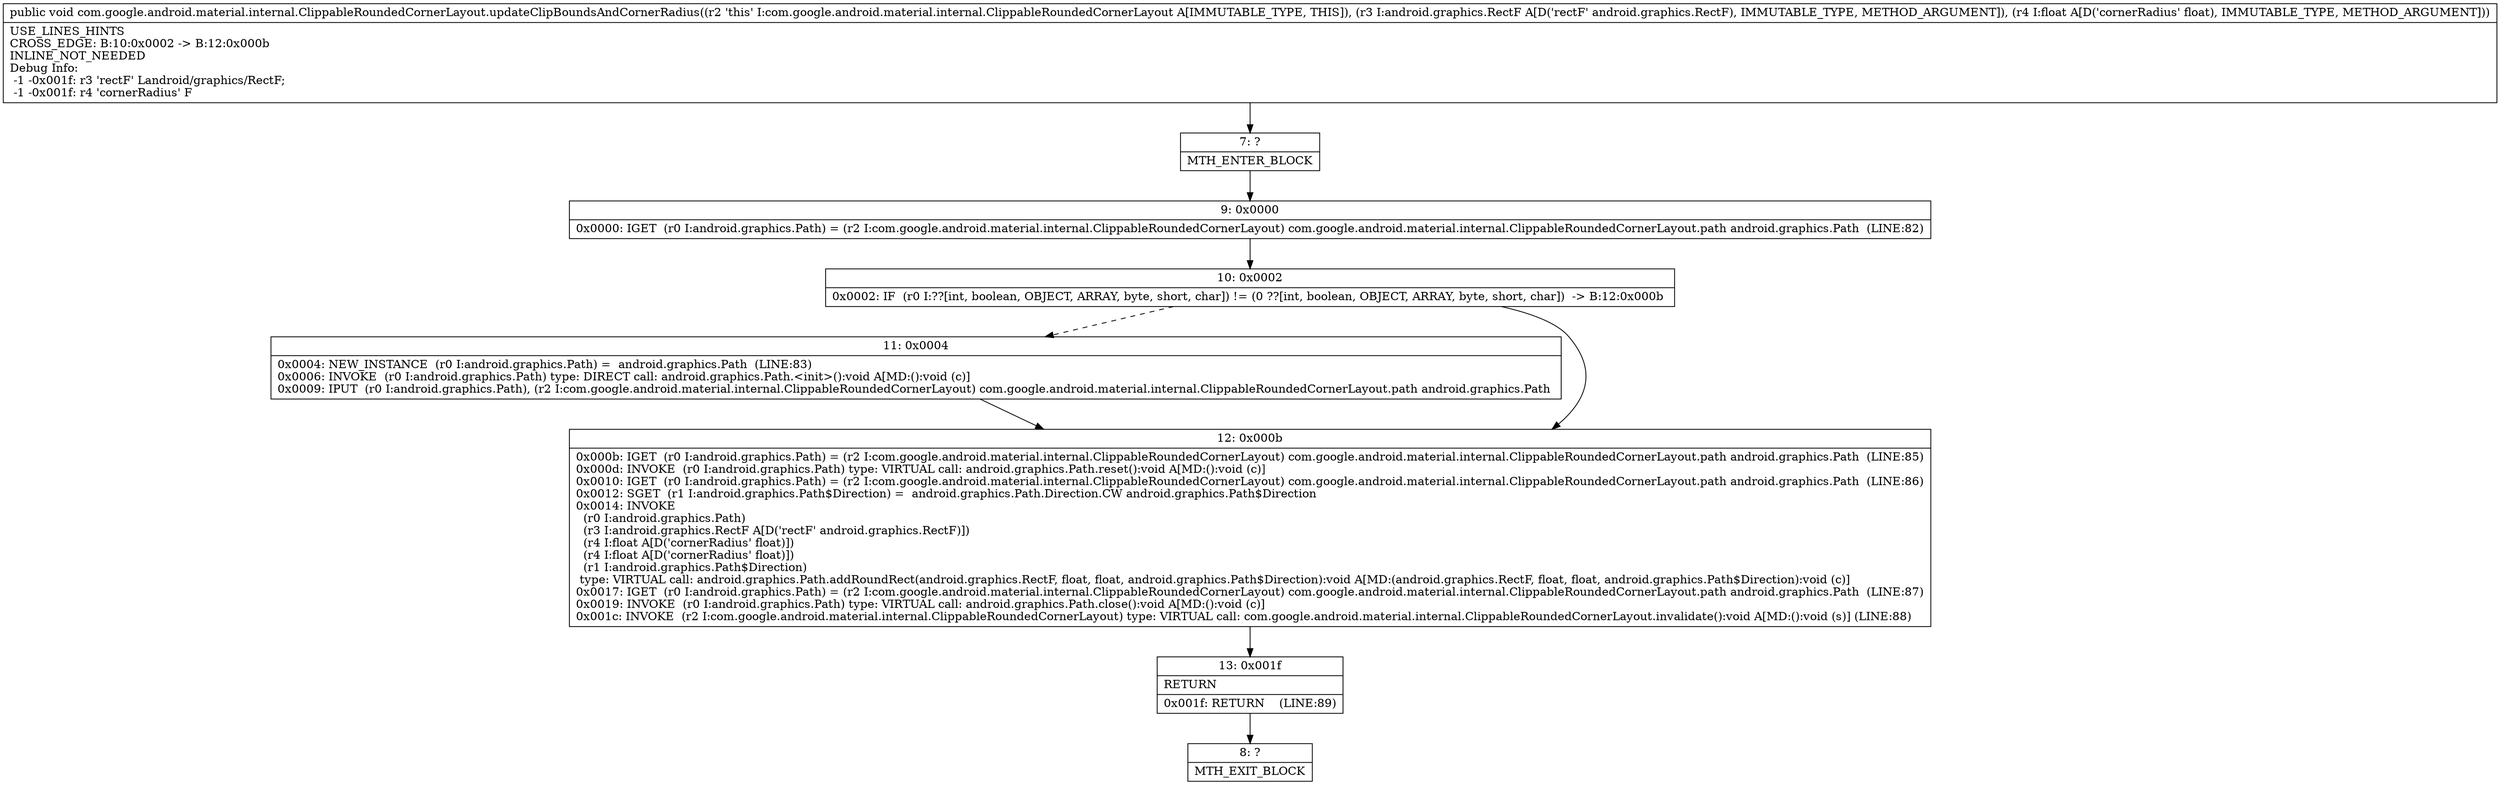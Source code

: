 digraph "CFG forcom.google.android.material.internal.ClippableRoundedCornerLayout.updateClipBoundsAndCornerRadius(Landroid\/graphics\/RectF;F)V" {
Node_7 [shape=record,label="{7\:\ ?|MTH_ENTER_BLOCK\l}"];
Node_9 [shape=record,label="{9\:\ 0x0000|0x0000: IGET  (r0 I:android.graphics.Path) = (r2 I:com.google.android.material.internal.ClippableRoundedCornerLayout) com.google.android.material.internal.ClippableRoundedCornerLayout.path android.graphics.Path  (LINE:82)\l}"];
Node_10 [shape=record,label="{10\:\ 0x0002|0x0002: IF  (r0 I:??[int, boolean, OBJECT, ARRAY, byte, short, char]) != (0 ??[int, boolean, OBJECT, ARRAY, byte, short, char])  \-\> B:12:0x000b \l}"];
Node_11 [shape=record,label="{11\:\ 0x0004|0x0004: NEW_INSTANCE  (r0 I:android.graphics.Path) =  android.graphics.Path  (LINE:83)\l0x0006: INVOKE  (r0 I:android.graphics.Path) type: DIRECT call: android.graphics.Path.\<init\>():void A[MD:():void (c)]\l0x0009: IPUT  (r0 I:android.graphics.Path), (r2 I:com.google.android.material.internal.ClippableRoundedCornerLayout) com.google.android.material.internal.ClippableRoundedCornerLayout.path android.graphics.Path \l}"];
Node_12 [shape=record,label="{12\:\ 0x000b|0x000b: IGET  (r0 I:android.graphics.Path) = (r2 I:com.google.android.material.internal.ClippableRoundedCornerLayout) com.google.android.material.internal.ClippableRoundedCornerLayout.path android.graphics.Path  (LINE:85)\l0x000d: INVOKE  (r0 I:android.graphics.Path) type: VIRTUAL call: android.graphics.Path.reset():void A[MD:():void (c)]\l0x0010: IGET  (r0 I:android.graphics.Path) = (r2 I:com.google.android.material.internal.ClippableRoundedCornerLayout) com.google.android.material.internal.ClippableRoundedCornerLayout.path android.graphics.Path  (LINE:86)\l0x0012: SGET  (r1 I:android.graphics.Path$Direction) =  android.graphics.Path.Direction.CW android.graphics.Path$Direction \l0x0014: INVOKE  \l  (r0 I:android.graphics.Path)\l  (r3 I:android.graphics.RectF A[D('rectF' android.graphics.RectF)])\l  (r4 I:float A[D('cornerRadius' float)])\l  (r4 I:float A[D('cornerRadius' float)])\l  (r1 I:android.graphics.Path$Direction)\l type: VIRTUAL call: android.graphics.Path.addRoundRect(android.graphics.RectF, float, float, android.graphics.Path$Direction):void A[MD:(android.graphics.RectF, float, float, android.graphics.Path$Direction):void (c)]\l0x0017: IGET  (r0 I:android.graphics.Path) = (r2 I:com.google.android.material.internal.ClippableRoundedCornerLayout) com.google.android.material.internal.ClippableRoundedCornerLayout.path android.graphics.Path  (LINE:87)\l0x0019: INVOKE  (r0 I:android.graphics.Path) type: VIRTUAL call: android.graphics.Path.close():void A[MD:():void (c)]\l0x001c: INVOKE  (r2 I:com.google.android.material.internal.ClippableRoundedCornerLayout) type: VIRTUAL call: com.google.android.material.internal.ClippableRoundedCornerLayout.invalidate():void A[MD:():void (s)] (LINE:88)\l}"];
Node_13 [shape=record,label="{13\:\ 0x001f|RETURN\l|0x001f: RETURN    (LINE:89)\l}"];
Node_8 [shape=record,label="{8\:\ ?|MTH_EXIT_BLOCK\l}"];
MethodNode[shape=record,label="{public void com.google.android.material.internal.ClippableRoundedCornerLayout.updateClipBoundsAndCornerRadius((r2 'this' I:com.google.android.material.internal.ClippableRoundedCornerLayout A[IMMUTABLE_TYPE, THIS]), (r3 I:android.graphics.RectF A[D('rectF' android.graphics.RectF), IMMUTABLE_TYPE, METHOD_ARGUMENT]), (r4 I:float A[D('cornerRadius' float), IMMUTABLE_TYPE, METHOD_ARGUMENT]))  | USE_LINES_HINTS\lCROSS_EDGE: B:10:0x0002 \-\> B:12:0x000b\lINLINE_NOT_NEEDED\lDebug Info:\l  \-1 \-0x001f: r3 'rectF' Landroid\/graphics\/RectF;\l  \-1 \-0x001f: r4 'cornerRadius' F\l}"];
MethodNode -> Node_7;Node_7 -> Node_9;
Node_9 -> Node_10;
Node_10 -> Node_11[style=dashed];
Node_10 -> Node_12;
Node_11 -> Node_12;
Node_12 -> Node_13;
Node_13 -> Node_8;
}


